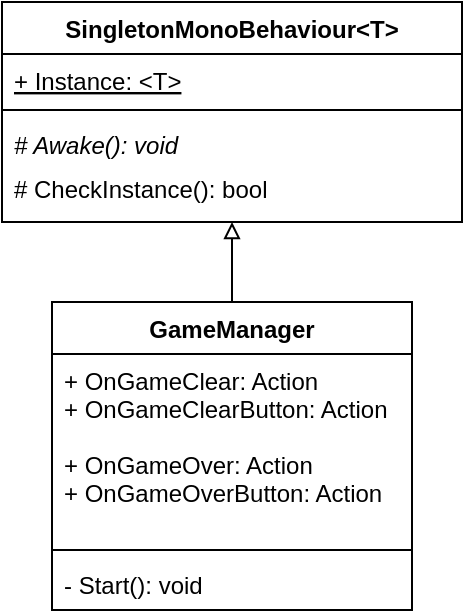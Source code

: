 <mxfile version="20.5.0" type="github">
  <diagram id="C5RBs43oDa-KdzZeNtuy" name="Page-1">
    <mxGraphModel dx="981" dy="520" grid="1" gridSize="10" guides="1" tooltips="1" connect="1" arrows="1" fold="1" page="1" pageScale="1" pageWidth="827" pageHeight="1169" math="0" shadow="0">
      <root>
        <mxCell id="WIyWlLk6GJQsqaUBKTNV-0" />
        <mxCell id="WIyWlLk6GJQsqaUBKTNV-1" parent="WIyWlLk6GJQsqaUBKTNV-0" />
        <mxCell id="6-wqXmz6b1XW5F9DF1cr-30" style="edgeStyle=none;rounded=0;orthogonalLoop=1;jettySize=auto;html=1;strokeWidth=1;startArrow=none;startFill=0;endArrow=block;endFill=0;" edge="1" parent="WIyWlLk6GJQsqaUBKTNV-1" source="6-wqXmz6b1XW5F9DF1cr-10" target="6-wqXmz6b1XW5F9DF1cr-14">
          <mxGeometry relative="1" as="geometry" />
        </mxCell>
        <mxCell id="6-wqXmz6b1XW5F9DF1cr-10" value="GameManager" style="swimlane;fontStyle=1;align=center;verticalAlign=top;childLayout=stackLayout;horizontal=1;startSize=26;horizontalStack=0;resizeParent=1;resizeParentMax=0;resizeLast=0;collapsible=1;marginBottom=0;" vertex="1" parent="WIyWlLk6GJQsqaUBKTNV-1">
          <mxGeometry x="285" y="190" width="180" height="154" as="geometry" />
        </mxCell>
        <mxCell id="6-wqXmz6b1XW5F9DF1cr-11" value="+ OnGameClear: Action&#xa;+ OnGameClearButton: Action&#xa;&#xa;+ OnGameOver: Action&#xa;+ OnGameOverButton: Action" style="text;strokeColor=none;fillColor=none;align=left;verticalAlign=top;spacingLeft=4;spacingRight=4;overflow=hidden;rotatable=0;points=[[0,0.5],[1,0.5]];portConstraint=eastwest;" vertex="1" parent="6-wqXmz6b1XW5F9DF1cr-10">
          <mxGeometry y="26" width="180" height="94" as="geometry" />
        </mxCell>
        <mxCell id="6-wqXmz6b1XW5F9DF1cr-12" value="" style="line;strokeWidth=1;fillColor=none;align=left;verticalAlign=middle;spacingTop=-1;spacingLeft=3;spacingRight=3;rotatable=0;labelPosition=right;points=[];portConstraint=eastwest;strokeColor=inherit;" vertex="1" parent="6-wqXmz6b1XW5F9DF1cr-10">
          <mxGeometry y="120" width="180" height="8" as="geometry" />
        </mxCell>
        <mxCell id="6-wqXmz6b1XW5F9DF1cr-13" value="- Start(): void" style="text;strokeColor=none;fillColor=none;align=left;verticalAlign=middle;spacingLeft=4;spacingRight=4;overflow=hidden;rotatable=0;points=[[0,0.5],[1,0.5]];portConstraint=eastwest;" vertex="1" parent="6-wqXmz6b1XW5F9DF1cr-10">
          <mxGeometry y="128" width="180" height="26" as="geometry" />
        </mxCell>
        <mxCell id="6-wqXmz6b1XW5F9DF1cr-14" value="SingletonMonoBehaviour&lt;T&gt;" style="swimlane;fontStyle=1;align=center;verticalAlign=middle;childLayout=stackLayout;horizontal=1;startSize=26;horizontalStack=0;resizeParent=1;resizeParentMax=0;resizeLast=0;collapsible=1;marginBottom=0;" vertex="1" parent="WIyWlLk6GJQsqaUBKTNV-1">
          <mxGeometry x="260" y="40" width="230" height="110" as="geometry" />
        </mxCell>
        <mxCell id="6-wqXmz6b1XW5F9DF1cr-15" value="+ Instance: &lt;T&gt;" style="text;strokeColor=none;fillColor=none;align=left;verticalAlign=top;spacingLeft=4;spacingRight=4;overflow=hidden;rotatable=0;points=[[0,0.5],[1,0.5]];portConstraint=eastwest;fontStyle=4" vertex="1" parent="6-wqXmz6b1XW5F9DF1cr-14">
          <mxGeometry y="26" width="230" height="24" as="geometry" />
        </mxCell>
        <mxCell id="6-wqXmz6b1XW5F9DF1cr-16" value="" style="line;strokeWidth=1;fillColor=none;align=left;verticalAlign=middle;spacingTop=-1;spacingLeft=3;spacingRight=3;rotatable=0;labelPosition=right;points=[];portConstraint=eastwest;strokeColor=inherit;" vertex="1" parent="6-wqXmz6b1XW5F9DF1cr-14">
          <mxGeometry y="50" width="230" height="8" as="geometry" />
        </mxCell>
        <mxCell id="6-wqXmz6b1XW5F9DF1cr-17" value="# Awake(): void" style="text;strokeColor=none;fillColor=none;align=left;verticalAlign=top;spacingLeft=4;spacingRight=4;overflow=hidden;rotatable=0;points=[[0,0.5],[1,0.5]];portConstraint=eastwest;fontStyle=2;horizontal=1;labelBackgroundColor=none;" vertex="1" parent="6-wqXmz6b1XW5F9DF1cr-14">
          <mxGeometry y="58" width="230" height="22" as="geometry" />
        </mxCell>
        <mxCell id="6-wqXmz6b1XW5F9DF1cr-18" value="# CheckInstance(): bool" style="text;strokeColor=none;fillColor=none;align=left;verticalAlign=top;spacingLeft=4;spacingRight=4;overflow=hidden;rotatable=0;points=[[0,0.5],[1,0.5]];portConstraint=eastwest;fontStyle=0;horizontal=1;labelBackgroundColor=none;" vertex="1" parent="6-wqXmz6b1XW5F9DF1cr-14">
          <mxGeometry y="80" width="230" height="30" as="geometry" />
        </mxCell>
      </root>
    </mxGraphModel>
  </diagram>
</mxfile>
